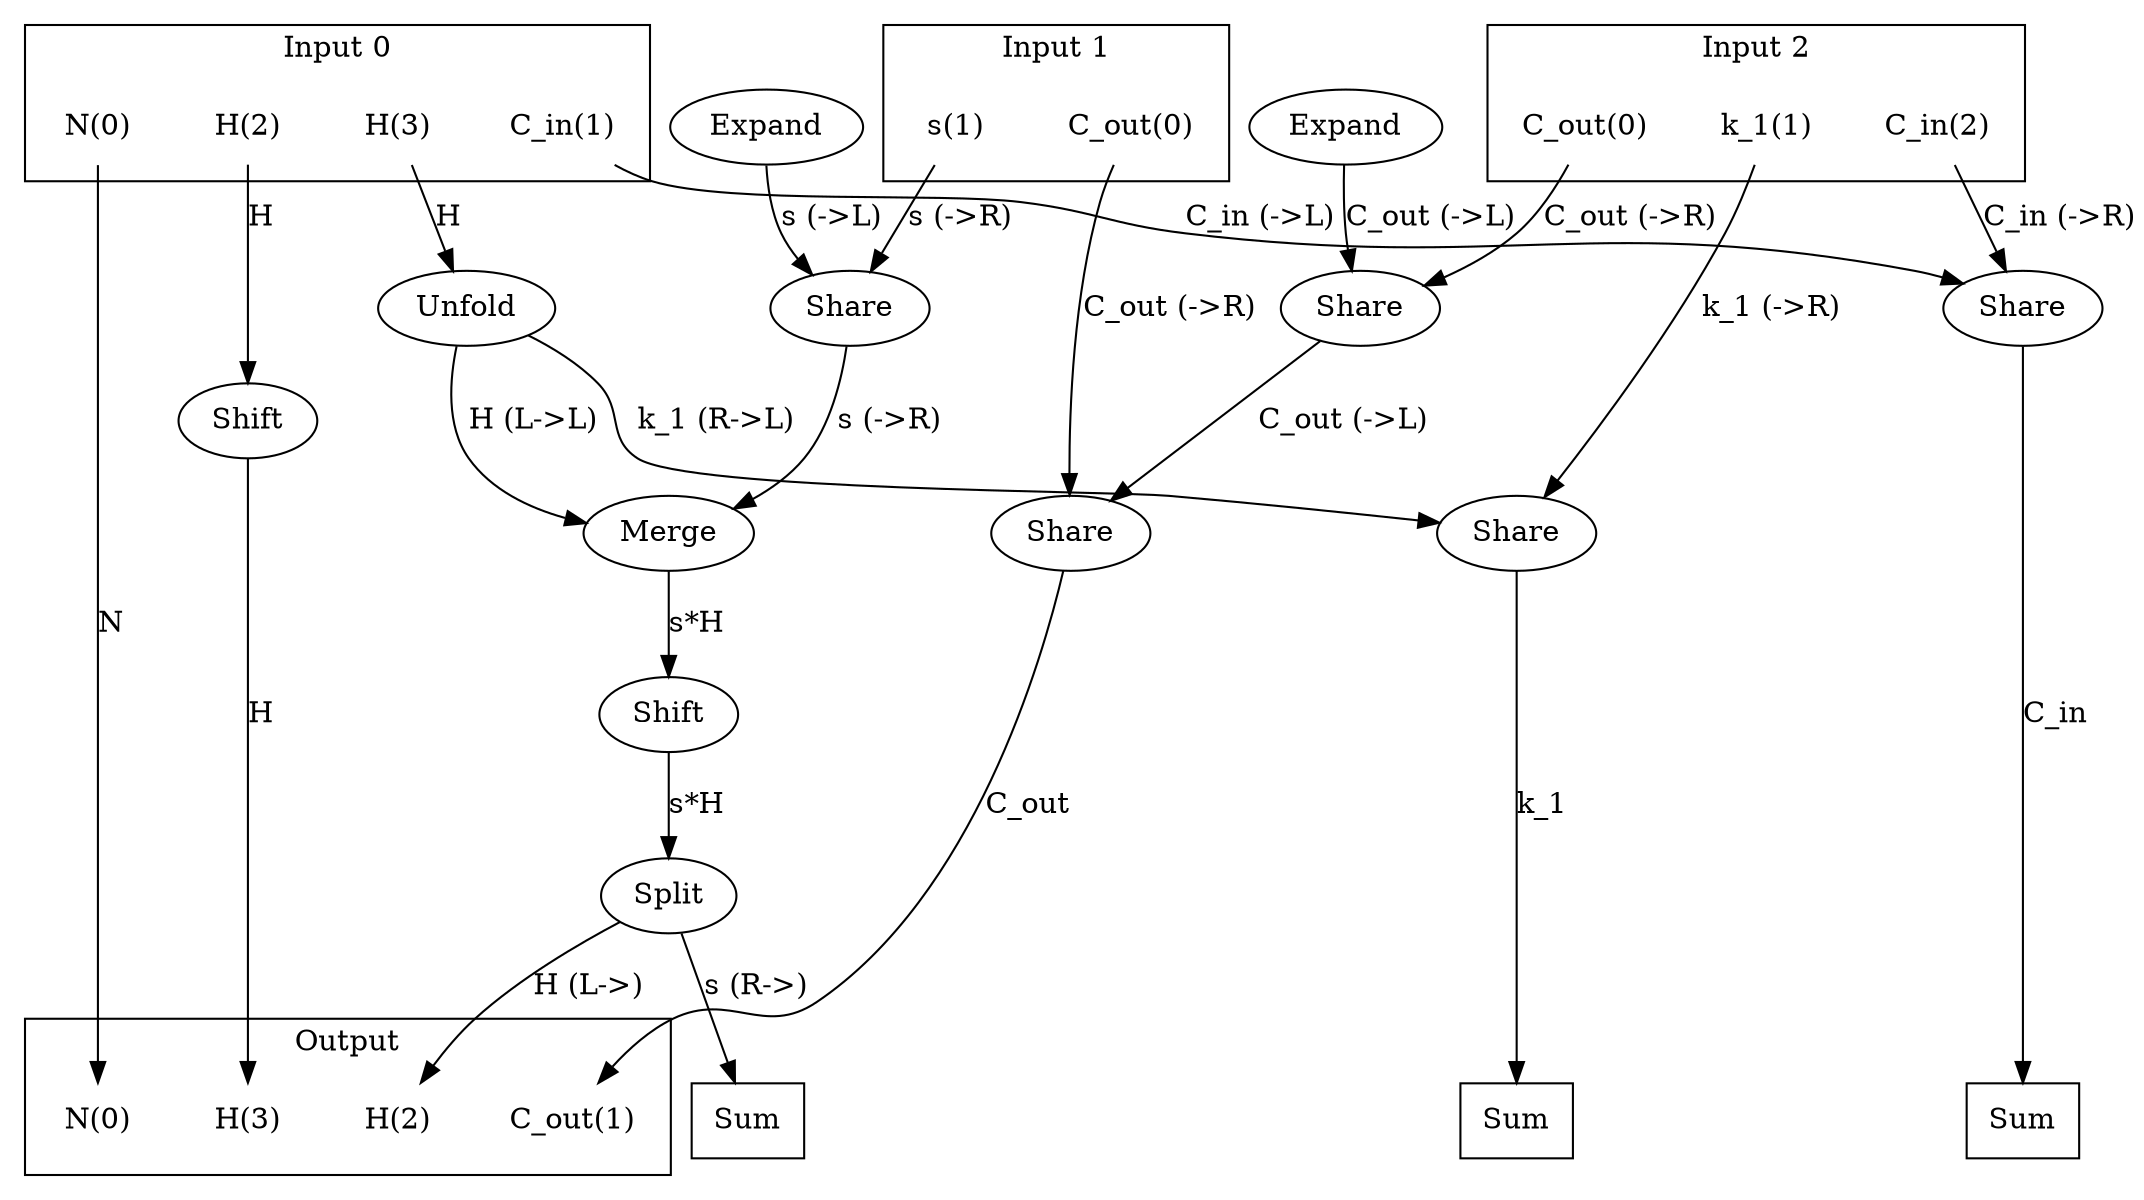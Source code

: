 digraph kernel {
newrank = true;
op_0x562ba8744570 [label="Shift"];
op_0x562ba87445a0 [label="Shift"];
op_0x562ba8744d20 [label="Split"];
op_0x562ba8745e58 [label="Expand"];
op_0x562ba8745e78 [label="Expand"];
op_0x562ba8783fc0 [label="Unfold"];
op_0x562ba8846d90 [label="Merge"];
op_0x562ba9e1e380 [label="Share"];
op_0x562ba9e1e4c0 [label="Share"];
op_0x562ba9e1e510 [label="Share"];
op_0x562ba9e1e560 [label="Share"];
op_0x562ba9e1e5b0 [label="Share"];
reduce_0x7f693c002ce8 [label="Sum", shape=box];
reduce_0x7f693c001a98 [label="Sum", shape=box];
reduce_0x7f693c005b48 [label="Sum", shape=box];
subgraph cluster_out {
label = "Output";
out_0 [label="N(0)", shape=none];
out_1 [label="C_out(1)", shape=none];
out_2 [label="H(2)", shape=none];
out_3 [label="H(3)", shape=none];
}
{ rank = same;
reduce_0x7f693c002ce8;
reduce_0x7f693c001a98;
reduce_0x7f693c005b48;
out_0;
out_1;
out_2;
out_3;
}
subgraph cluster_in_0 {
label = "Input 0";
in_0_0 [label="N(0)", shape=none];
in_0_1 [label="C_in(1)", shape=none];
in_0_2 [label="H(2)", shape=none];
in_0_3 [label="H(3)", shape=none];
}
subgraph cluster_in_1 {
label = "Input 1";
in_1_0 [label="C_out(0)", shape=none];
in_1_1 [label="s(1)", shape=none];
}
subgraph cluster_in_2 {
label = "Input 2";
in_2_0 [label="C_out(0)", shape=none];
in_2_1 [label="k_1(1)", shape=none];
in_2_2 [label="C_in(2)", shape=none];
}
{ rank = same;
in_0_0;
in_0_1;
in_0_2;
in_0_3;
in_1_0;
in_1_1;
in_2_0;
in_2_1;
in_2_2;
}
in_0_0 -> out_0 [label="N"];
in_0_1 -> op_0x562ba9e1e560 [label="C_in (->L)"];
in_0_2 -> op_0x562ba8744570 [label="H"];
in_0_3 -> op_0x562ba8783fc0 [label="H"];
in_1_0 -> op_0x562ba9e1e380 [label="C_out (->R)"];
in_1_1 -> op_0x562ba9e1e4c0 [label="s (->R)"];
in_2_0 -> op_0x562ba9e1e510 [label="C_out (->R)"];
in_2_1 -> op_0x562ba9e1e5b0 [label="k_1 (->R)"];
in_2_2 -> op_0x562ba9e1e560 [label="C_in (->R)"];
op_0x562ba8846d90 -> op_0x562ba87445a0 [label="s*H"];
op_0x562ba87445a0 -> op_0x562ba8744d20 [label="s*H"];
op_0x562ba8783fc0 -> op_0x562ba8846d90 [label="H (L->L)"];
op_0x562ba9e1e4c0 -> op_0x562ba8846d90 [label="s (->R)"];
op_0x562ba9e1e380 -> out_1 [label="C_out"];
op_0x562ba8744d20 -> out_2 [label="H (L->)"];
op_0x562ba8744570 -> out_3 [label="H"];
op_0x562ba9e1e510 -> op_0x562ba9e1e380 [label="C_out (->L)"];
op_0x562ba8745e58 -> op_0x562ba9e1e4c0 [label="s (->L)"];
op_0x562ba8745e78 -> op_0x562ba9e1e510 [label="C_out (->L)"];
op_0x562ba8783fc0 -> op_0x562ba9e1e5b0 [label="k_1 (R->L)"];
op_0x562ba9e1e5b0 -> reduce_0x7f693c001a98 [label="k_1"];
op_0x562ba8744d20 -> reduce_0x7f693c002ce8 [label="s (R->)"];
op_0x562ba9e1e560 -> reduce_0x7f693c005b48 [label="C_in"];
}
